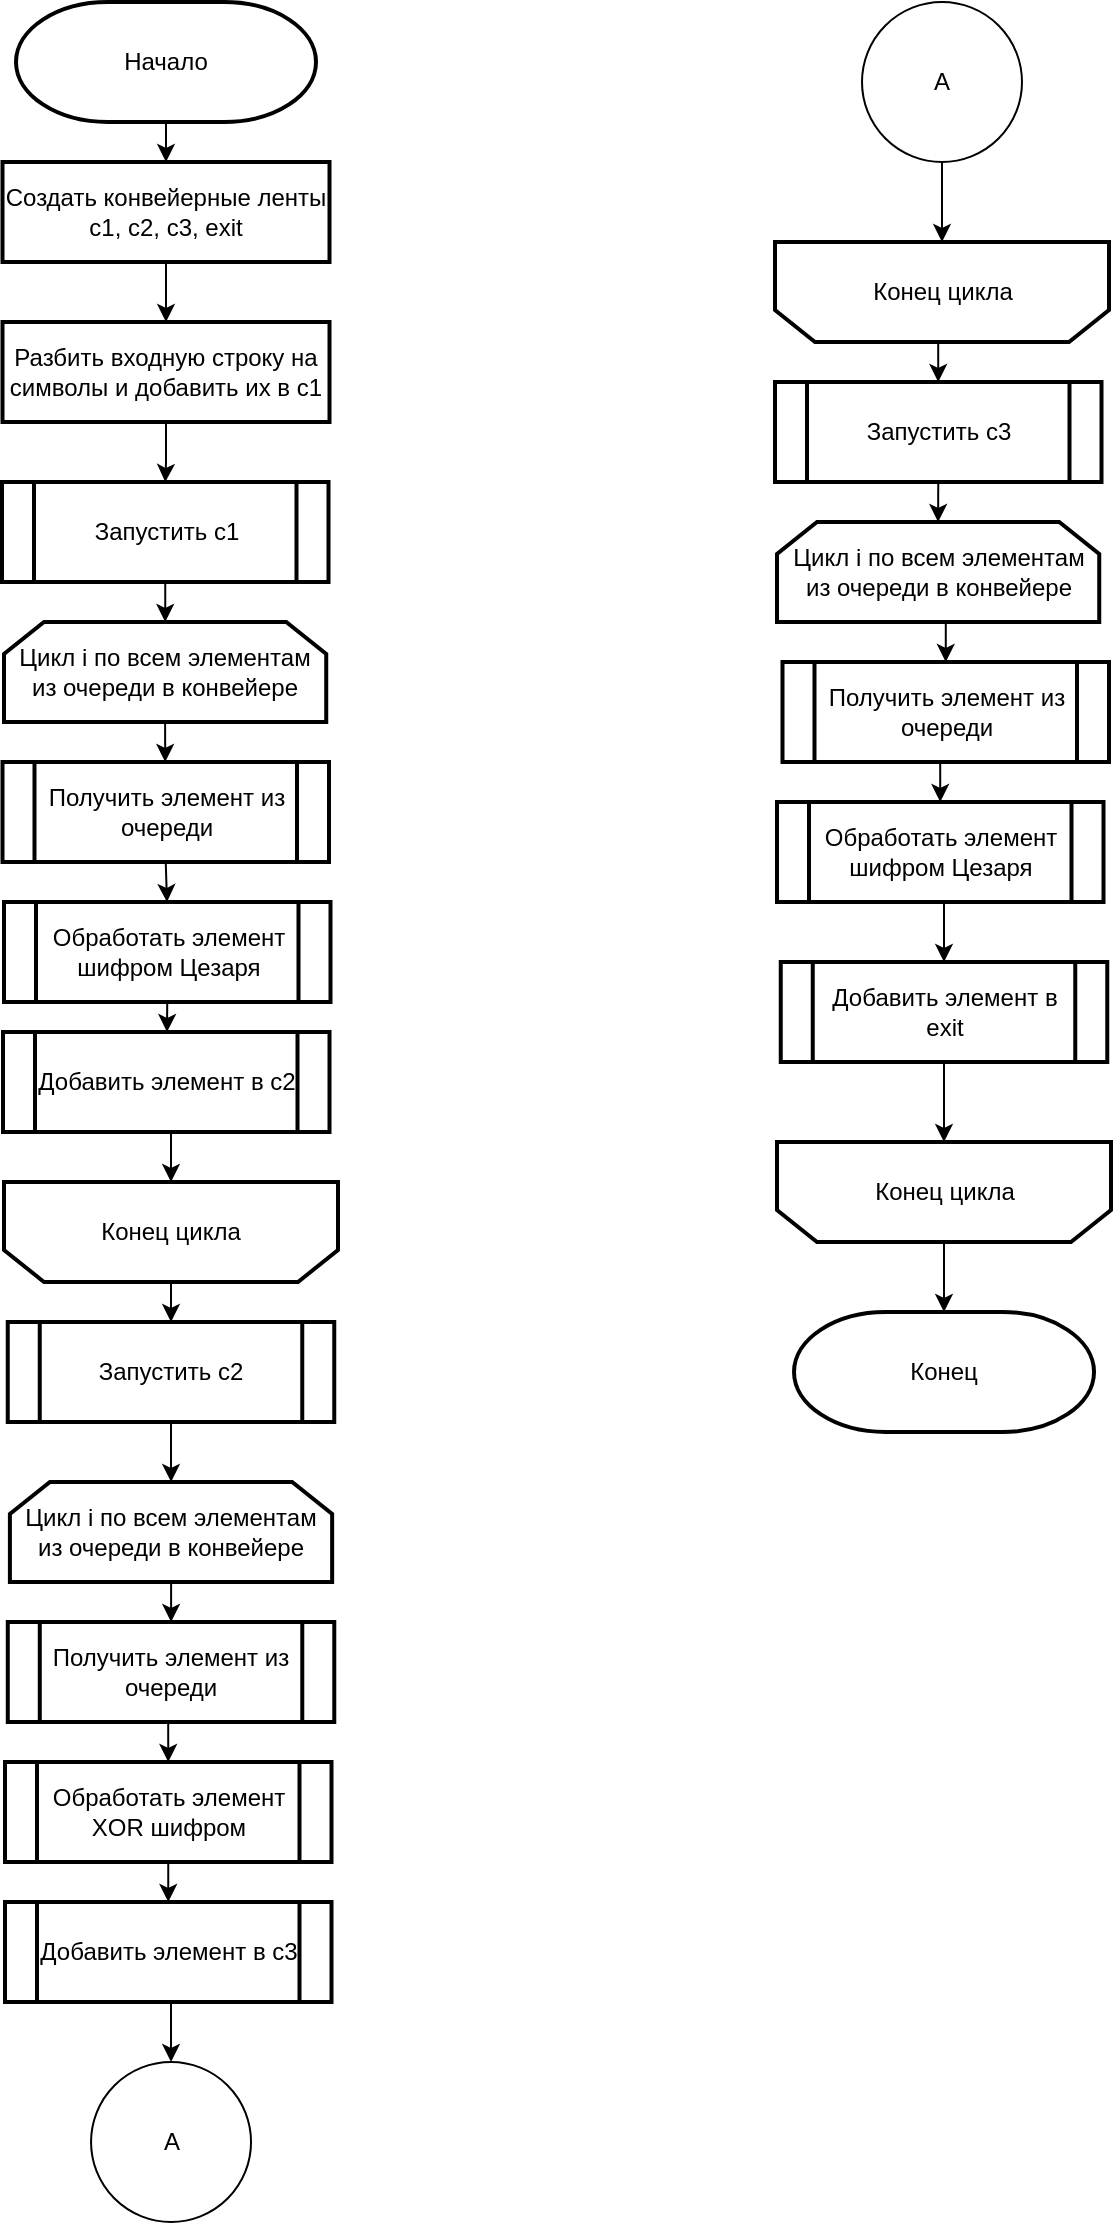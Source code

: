 <mxfile version="20.3.0" type="device"><diagram id="lw5hE70tT4UR2ldID-mS" name="Страница 1"><mxGraphModel dx="942" dy="737" grid="1" gridSize="10" guides="1" tooltips="1" connect="1" arrows="1" fold="1" page="1" pageScale="1" pageWidth="827" pageHeight="1169" math="0" shadow="0"><root><mxCell id="0"/><mxCell id="1" parent="0"/><mxCell id="oH4gmScnFlRAs7BgCKT_-28" style="edgeStyle=orthogonalEdgeStyle;rounded=0;orthogonalLoop=1;jettySize=auto;html=1;exitX=0.5;exitY=1;exitDx=0;exitDy=0;exitPerimeter=0;entryX=0.5;entryY=0;entryDx=0;entryDy=0;" parent="1" source="oH4gmScnFlRAs7BgCKT_-1" target="oH4gmScnFlRAs7BgCKT_-2" edge="1"><mxGeometry relative="1" as="geometry"/></mxCell><mxCell id="oH4gmScnFlRAs7BgCKT_-1" value="Начало" style="strokeWidth=2;html=1;shape=mxgraph.flowchart.terminator;whiteSpace=wrap;" parent="1" vertex="1"><mxGeometry x="47" y="20" width="150" height="60" as="geometry"/></mxCell><mxCell id="oH4gmScnFlRAs7BgCKT_-29" style="edgeStyle=orthogonalEdgeStyle;rounded=0;orthogonalLoop=1;jettySize=auto;html=1;exitX=0.5;exitY=1;exitDx=0;exitDy=0;entryX=0.5;entryY=0;entryDx=0;entryDy=0;" parent="1" source="oH4gmScnFlRAs7BgCKT_-2" target="oH4gmScnFlRAs7BgCKT_-3" edge="1"><mxGeometry relative="1" as="geometry"/></mxCell><mxCell id="oH4gmScnFlRAs7BgCKT_-2" value="Создать конвейерные ленты c1, c2, c3, exit" style="rounded=0;whiteSpace=wrap;html=1;absoluteArcSize=1;arcSize=14;strokeWidth=2;" parent="1" vertex="1"><mxGeometry x="40.25" y="100" width="163.5" height="50" as="geometry"/></mxCell><mxCell id="oH4gmScnFlRAs7BgCKT_-30" style="edgeStyle=orthogonalEdgeStyle;rounded=0;orthogonalLoop=1;jettySize=auto;html=1;exitX=0.5;exitY=1;exitDx=0;exitDy=0;" parent="1" source="oH4gmScnFlRAs7BgCKT_-3" target="oH4gmScnFlRAs7BgCKT_-5" edge="1"><mxGeometry relative="1" as="geometry"/></mxCell><mxCell id="oH4gmScnFlRAs7BgCKT_-3" value="Разбить входную строку на символы и добавить их в c1" style="rounded=0;whiteSpace=wrap;html=1;absoluteArcSize=1;arcSize=14;strokeWidth=2;" parent="1" vertex="1"><mxGeometry x="40.25" y="180" width="163.5" height="50" as="geometry"/></mxCell><mxCell id="oH4gmScnFlRAs7BgCKT_-31" style="edgeStyle=orthogonalEdgeStyle;rounded=0;orthogonalLoop=1;jettySize=auto;html=1;exitX=0.5;exitY=1;exitDx=0;exitDy=0;" parent="1" source="oH4gmScnFlRAs7BgCKT_-5" target="oH4gmScnFlRAs7BgCKT_-7" edge="1"><mxGeometry relative="1" as="geometry"/></mxCell><mxCell id="oH4gmScnFlRAs7BgCKT_-5" value="Запустить c1" style="shape=process;whiteSpace=wrap;html=1;backgroundOutline=1;strokeWidth=2;" parent="1" vertex="1"><mxGeometry x="40" y="260" width="163.25" height="50" as="geometry"/></mxCell><mxCell id="oH4gmScnFlRAs7BgCKT_-36" style="edgeStyle=orthogonalEdgeStyle;rounded=0;orthogonalLoop=1;jettySize=auto;html=1;exitX=0.5;exitY=0;exitDx=0;exitDy=0;" parent="1" source="oH4gmScnFlRAs7BgCKT_-6" target="oH4gmScnFlRAs7BgCKT_-13" edge="1"><mxGeometry relative="1" as="geometry"/></mxCell><mxCell id="oH4gmScnFlRAs7BgCKT_-6" value="Конец цикла" style="shape=loopLimit;whiteSpace=wrap;html=1;strokeWidth=2;direction=west;" parent="1" vertex="1"><mxGeometry x="41" y="610" width="167" height="50" as="geometry"/></mxCell><mxCell id="oH4gmScnFlRAs7BgCKT_-32" style="edgeStyle=orthogonalEdgeStyle;rounded=0;orthogonalLoop=1;jettySize=auto;html=1;exitX=0.5;exitY=1;exitDx=0;exitDy=0;" parent="1" source="oH4gmScnFlRAs7BgCKT_-7" target="oH4gmScnFlRAs7BgCKT_-9" edge="1"><mxGeometry relative="1" as="geometry"/></mxCell><mxCell id="oH4gmScnFlRAs7BgCKT_-7" value="Цикл i по всем элементам из очереди в конвейере" style="shape=loopLimit;whiteSpace=wrap;html=1;strokeWidth=2;direction=east;" parent="1" vertex="1"><mxGeometry x="41" y="330" width="161.12" height="50" as="geometry"/></mxCell><mxCell id="oH4gmScnFlRAs7BgCKT_-33" style="rounded=0;orthogonalLoop=1;jettySize=auto;html=1;exitX=0.5;exitY=1;exitDx=0;exitDy=0;entryX=0.5;entryY=0;entryDx=0;entryDy=0;edgeStyle=elbowEdgeStyle;" parent="1" source="oH4gmScnFlRAs7BgCKT_-9" target="oH4gmScnFlRAs7BgCKT_-10" edge="1"><mxGeometry relative="1" as="geometry"/></mxCell><mxCell id="oH4gmScnFlRAs7BgCKT_-9" value="Получить элемент из очереди" style="shape=process;whiteSpace=wrap;html=1;backgroundOutline=1;strokeWidth=2;" parent="1" vertex="1"><mxGeometry x="40.25" y="400" width="163.25" height="50" as="geometry"/></mxCell><mxCell id="oH4gmScnFlRAs7BgCKT_-34" style="edgeStyle=elbowEdgeStyle;rounded=0;orthogonalLoop=1;jettySize=auto;html=1;exitX=0.5;exitY=1;exitDx=0;exitDy=0;entryX=0.5;entryY=0;entryDx=0;entryDy=0;" parent="1" source="oH4gmScnFlRAs7BgCKT_-10" target="oH4gmScnFlRAs7BgCKT_-12" edge="1"><mxGeometry relative="1" as="geometry"/></mxCell><mxCell id="oH4gmScnFlRAs7BgCKT_-10" value="Обработать элемент шифром Цезаря" style="shape=process;whiteSpace=wrap;html=1;backgroundOutline=1;strokeWidth=2;" parent="1" vertex="1"><mxGeometry x="41" y="470" width="163.25" height="50" as="geometry"/></mxCell><mxCell id="oH4gmScnFlRAs7BgCKT_-35" style="edgeStyle=orthogonalEdgeStyle;rounded=0;orthogonalLoop=1;jettySize=auto;html=1;exitX=0.5;exitY=1;exitDx=0;exitDy=0;entryX=0.5;entryY=1;entryDx=0;entryDy=0;" parent="1" source="oH4gmScnFlRAs7BgCKT_-12" target="oH4gmScnFlRAs7BgCKT_-6" edge="1"><mxGeometry relative="1" as="geometry"/></mxCell><mxCell id="oH4gmScnFlRAs7BgCKT_-12" value="Добавить элемент в c2" style="shape=process;whiteSpace=wrap;html=1;backgroundOutline=1;strokeWidth=2;" parent="1" vertex="1"><mxGeometry x="40.5" y="535" width="163.25" height="50" as="geometry"/></mxCell><mxCell id="oH4gmScnFlRAs7BgCKT_-37" style="edgeStyle=orthogonalEdgeStyle;rounded=0;orthogonalLoop=1;jettySize=auto;html=1;exitX=0.5;exitY=1;exitDx=0;exitDy=0;" parent="1" source="oH4gmScnFlRAs7BgCKT_-13" target="oH4gmScnFlRAs7BgCKT_-15" edge="1"><mxGeometry relative="1" as="geometry"/></mxCell><mxCell id="oH4gmScnFlRAs7BgCKT_-13" value="Запустить c2" style="shape=process;whiteSpace=wrap;html=1;backgroundOutline=1;strokeWidth=2;" parent="1" vertex="1"><mxGeometry x="42.88" y="680" width="163.25" height="50" as="geometry"/></mxCell><mxCell id="oH4gmScnFlRAs7BgCKT_-43" style="edgeStyle=orthogonalEdgeStyle;rounded=0;orthogonalLoop=1;jettySize=auto;html=1;exitX=0.5;exitY=0;exitDx=0;exitDy=0;entryX=0.5;entryY=0;entryDx=0;entryDy=0;" parent="1" source="oH4gmScnFlRAs7BgCKT_-14" target="oH4gmScnFlRAs7BgCKT_-21" edge="1"><mxGeometry relative="1" as="geometry"/></mxCell><mxCell id="oH4gmScnFlRAs7BgCKT_-14" value="Конец цикла" style="shape=loopLimit;whiteSpace=wrap;html=1;strokeWidth=2;direction=west;" parent="1" vertex="1"><mxGeometry x="426.5" y="140" width="167" height="50" as="geometry"/></mxCell><mxCell id="oH4gmScnFlRAs7BgCKT_-38" style="edgeStyle=orthogonalEdgeStyle;rounded=0;orthogonalLoop=1;jettySize=auto;html=1;entryX=0.5;entryY=0;entryDx=0;entryDy=0;" parent="1" source="oH4gmScnFlRAs7BgCKT_-15" target="oH4gmScnFlRAs7BgCKT_-16" edge="1"><mxGeometry relative="1" as="geometry"/></mxCell><mxCell id="oH4gmScnFlRAs7BgCKT_-15" value="Цикл i по всем элементам из очереди в конвейере" style="shape=loopLimit;whiteSpace=wrap;html=1;strokeWidth=2;direction=east;" parent="1" vertex="1"><mxGeometry x="43.95" y="760" width="161.12" height="50" as="geometry"/></mxCell><mxCell id="oH4gmScnFlRAs7BgCKT_-39" style="edgeStyle=orthogonalEdgeStyle;rounded=0;orthogonalLoop=1;jettySize=auto;html=1;exitX=0.5;exitY=1;exitDx=0;exitDy=0;entryX=0.5;entryY=0;entryDx=0;entryDy=0;" parent="1" source="oH4gmScnFlRAs7BgCKT_-16" target="oH4gmScnFlRAs7BgCKT_-17" edge="1"><mxGeometry relative="1" as="geometry"/></mxCell><mxCell id="oH4gmScnFlRAs7BgCKT_-16" value="Получить элемент из очереди" style="shape=process;whiteSpace=wrap;html=1;backgroundOutline=1;strokeWidth=2;" parent="1" vertex="1"><mxGeometry x="42.89" y="830" width="163.25" height="50" as="geometry"/></mxCell><mxCell id="oH4gmScnFlRAs7BgCKT_-40" style="edgeStyle=orthogonalEdgeStyle;rounded=0;orthogonalLoop=1;jettySize=auto;html=1;exitX=0.5;exitY=1;exitDx=0;exitDy=0;entryX=0.5;entryY=0;entryDx=0;entryDy=0;" parent="1" source="oH4gmScnFlRAs7BgCKT_-17" target="oH4gmScnFlRAs7BgCKT_-18" edge="1"><mxGeometry relative="1" as="geometry"/></mxCell><mxCell id="oH4gmScnFlRAs7BgCKT_-17" value="Обработать элемент XOR шифром" style="shape=process;whiteSpace=wrap;html=1;backgroundOutline=1;strokeWidth=2;" parent="1" vertex="1"><mxGeometry x="41.5" y="900" width="163.25" height="50" as="geometry"/></mxCell><mxCell id="oH4gmScnFlRAs7BgCKT_-41" style="edgeStyle=orthogonalEdgeStyle;rounded=0;orthogonalLoop=1;jettySize=auto;html=1;exitX=0.5;exitY=1;exitDx=0;exitDy=0;entryX=0.5;entryY=0;entryDx=0;entryDy=0;" parent="1" source="oH4gmScnFlRAs7BgCKT_-18" target="oH4gmScnFlRAs7BgCKT_-19" edge="1"><mxGeometry relative="1" as="geometry"/></mxCell><mxCell id="oH4gmScnFlRAs7BgCKT_-18" value="Добавить элемент в c3" style="shape=process;whiteSpace=wrap;html=1;backgroundOutline=1;strokeWidth=2;" parent="1" vertex="1"><mxGeometry x="41.5" y="970" width="163.25" height="50" as="geometry"/></mxCell><mxCell id="oH4gmScnFlRAs7BgCKT_-19" value="A" style="ellipse;whiteSpace=wrap;html=1;aspect=fixed;" parent="1" vertex="1"><mxGeometry x="84.52" y="1050" width="80" height="80" as="geometry"/></mxCell><mxCell id="oH4gmScnFlRAs7BgCKT_-42" style="edgeStyle=orthogonalEdgeStyle;rounded=0;orthogonalLoop=1;jettySize=auto;html=1;exitX=0.5;exitY=1;exitDx=0;exitDy=0;entryX=0.5;entryY=1;entryDx=0;entryDy=0;" parent="1" source="oH4gmScnFlRAs7BgCKT_-20" target="oH4gmScnFlRAs7BgCKT_-14" edge="1"><mxGeometry relative="1" as="geometry"/></mxCell><mxCell id="oH4gmScnFlRAs7BgCKT_-20" value="A" style="ellipse;whiteSpace=wrap;html=1;aspect=fixed;" parent="1" vertex="1"><mxGeometry x="470" y="20" width="80" height="80" as="geometry"/></mxCell><mxCell id="oH4gmScnFlRAs7BgCKT_-45" style="edgeStyle=orthogonalEdgeStyle;rounded=0;orthogonalLoop=1;jettySize=auto;html=1;exitX=0.5;exitY=1;exitDx=0;exitDy=0;entryX=0.5;entryY=0;entryDx=0;entryDy=0;" parent="1" source="oH4gmScnFlRAs7BgCKT_-21" target="oH4gmScnFlRAs7BgCKT_-23" edge="1"><mxGeometry relative="1" as="geometry"/></mxCell><mxCell id="oH4gmScnFlRAs7BgCKT_-21" value="Запустить c3" style="shape=process;whiteSpace=wrap;html=1;backgroundOutline=1;strokeWidth=2;" parent="1" vertex="1"><mxGeometry x="426.5" y="210" width="163.25" height="50" as="geometry"/></mxCell><mxCell id="oH4gmScnFlRAs7BgCKT_-50" style="edgeStyle=orthogonalEdgeStyle;rounded=0;orthogonalLoop=1;jettySize=auto;html=1;exitX=0.5;exitY=0;exitDx=0;exitDy=0;" parent="1" source="oH4gmScnFlRAs7BgCKT_-22" target="oH4gmScnFlRAs7BgCKT_-27" edge="1"><mxGeometry relative="1" as="geometry"/></mxCell><mxCell id="oH4gmScnFlRAs7BgCKT_-22" value="Конец цикла" style="shape=loopLimit;whiteSpace=wrap;html=1;strokeWidth=2;direction=west;" parent="1" vertex="1"><mxGeometry x="427.5" y="590" width="167" height="50" as="geometry"/></mxCell><mxCell id="oH4gmScnFlRAs7BgCKT_-47" style="edgeStyle=orthogonalEdgeStyle;rounded=0;orthogonalLoop=1;jettySize=auto;html=1;exitX=0.5;exitY=1;exitDx=0;exitDy=0;entryX=0.5;entryY=0;entryDx=0;entryDy=0;" parent="1" source="oH4gmScnFlRAs7BgCKT_-23" target="oH4gmScnFlRAs7BgCKT_-24" edge="1"><mxGeometry relative="1" as="geometry"/></mxCell><mxCell id="oH4gmScnFlRAs7BgCKT_-23" value="Цикл i по всем элементам из очереди в конвейере" style="shape=loopLimit;whiteSpace=wrap;html=1;strokeWidth=2;direction=east;" parent="1" vertex="1"><mxGeometry x="427.5" y="280" width="161.12" height="50" as="geometry"/></mxCell><mxCell id="oH4gmScnFlRAs7BgCKT_-46" style="edgeStyle=orthogonalEdgeStyle;rounded=0;orthogonalLoop=1;jettySize=auto;html=1;exitX=0.5;exitY=1;exitDx=0;exitDy=0;entryX=0.5;entryY=0;entryDx=0;entryDy=0;" parent="1" source="oH4gmScnFlRAs7BgCKT_-24" target="oH4gmScnFlRAs7BgCKT_-25" edge="1"><mxGeometry relative="1" as="geometry"/></mxCell><mxCell id="oH4gmScnFlRAs7BgCKT_-24" value="Получить элемент из очереди" style="shape=process;whiteSpace=wrap;html=1;backgroundOutline=1;strokeWidth=2;" parent="1" vertex="1"><mxGeometry x="430.25" y="350" width="163.25" height="50" as="geometry"/></mxCell><mxCell id="oH4gmScnFlRAs7BgCKT_-48" style="edgeStyle=orthogonalEdgeStyle;rounded=0;orthogonalLoop=1;jettySize=auto;html=1;exitX=0.5;exitY=1;exitDx=0;exitDy=0;entryX=0.5;entryY=0;entryDx=0;entryDy=0;" parent="1" source="oH4gmScnFlRAs7BgCKT_-25" target="oH4gmScnFlRAs7BgCKT_-26" edge="1"><mxGeometry relative="1" as="geometry"/></mxCell><mxCell id="oH4gmScnFlRAs7BgCKT_-25" value="Обработать элемент шифром Цезаря" style="shape=process;whiteSpace=wrap;html=1;backgroundOutline=1;strokeWidth=2;" parent="1" vertex="1"><mxGeometry x="427.5" y="420" width="163.25" height="50" as="geometry"/></mxCell><mxCell id="oH4gmScnFlRAs7BgCKT_-49" style="edgeStyle=orthogonalEdgeStyle;rounded=0;orthogonalLoop=1;jettySize=auto;html=1;exitX=0.5;exitY=1;exitDx=0;exitDy=0;entryX=0.5;entryY=1;entryDx=0;entryDy=0;" parent="1" source="oH4gmScnFlRAs7BgCKT_-26" target="oH4gmScnFlRAs7BgCKT_-22" edge="1"><mxGeometry relative="1" as="geometry"/></mxCell><mxCell id="oH4gmScnFlRAs7BgCKT_-26" value="Добавить элемент в exit" style="shape=process;whiteSpace=wrap;html=1;backgroundOutline=1;strokeWidth=2;" parent="1" vertex="1"><mxGeometry x="429.38" y="500" width="163.25" height="50" as="geometry"/></mxCell><mxCell id="oH4gmScnFlRAs7BgCKT_-27" value="Конец" style="strokeWidth=2;html=1;shape=mxgraph.flowchart.terminator;whiteSpace=wrap;" parent="1" vertex="1"><mxGeometry x="436.01" y="675" width="150" height="60" as="geometry"/></mxCell></root></mxGraphModel></diagram></mxfile>